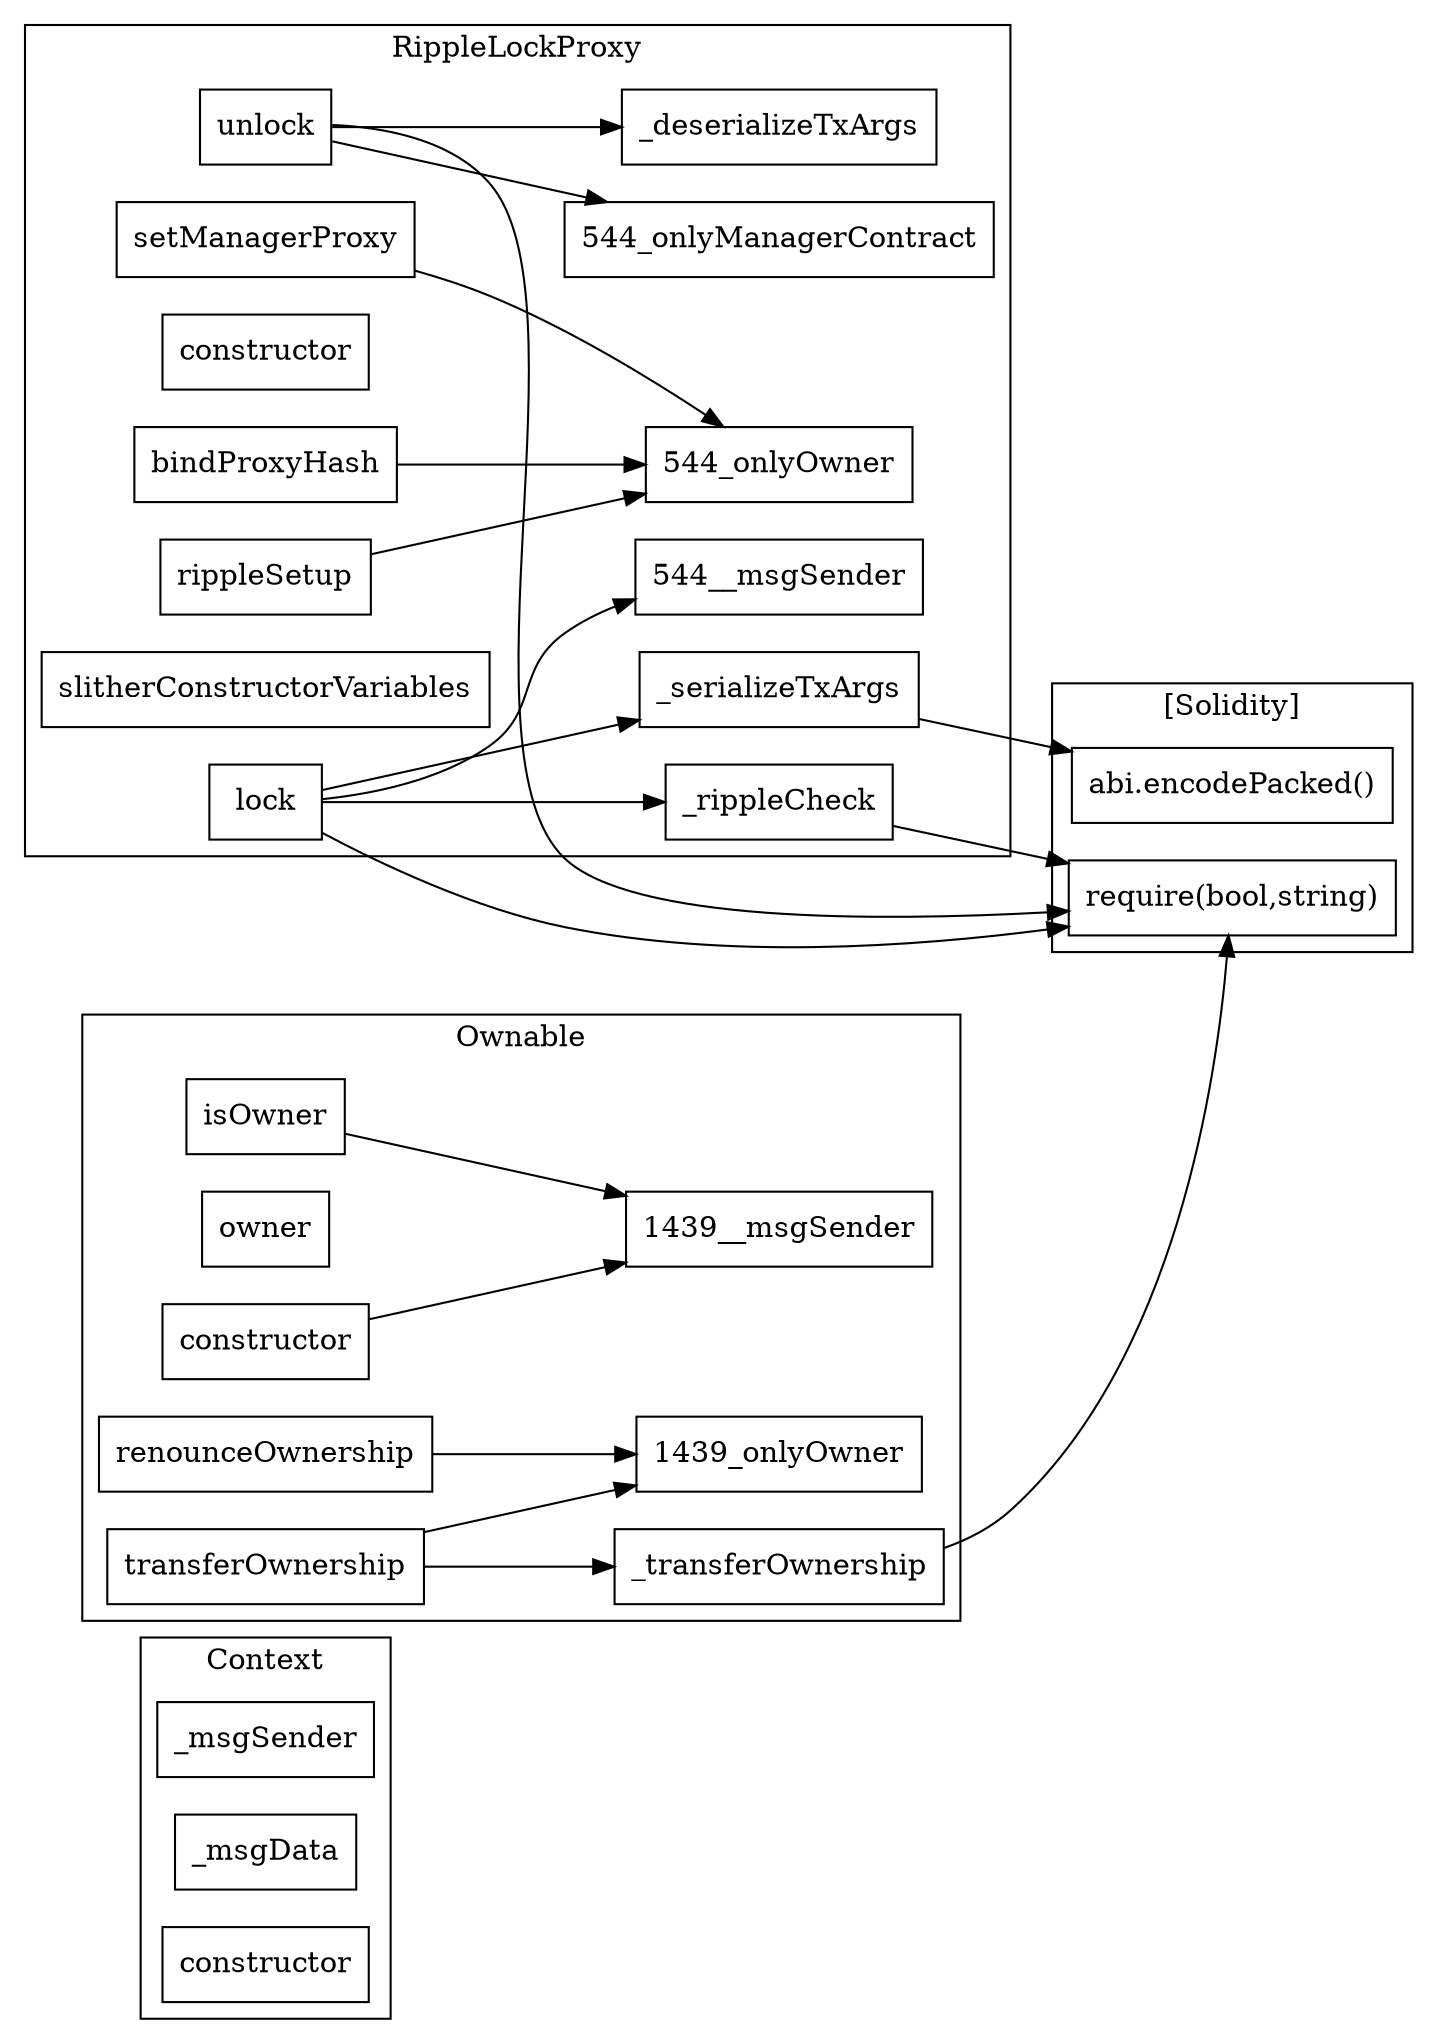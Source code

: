 strict digraph {
rankdir="LR"
node [shape=box]
subgraph cluster_2464_Context {
label = "Context"
"2464__msgSender" [label="_msgSender"]
"2464__msgData" [label="_msgData"]
"2464_constructor" [label="constructor"]
}subgraph cluster_544_RippleLockProxy {
label = "RippleLockProxy"
"544__deserializeTxArgs" [label="_deserializeTxArgs"]
"544__serializeTxArgs" [label="_serializeTxArgs"]
"544_unlock" [label="unlock"]
"544_rippleSetup" [label="rippleSetup"]
"544_constructor" [label="constructor"]
"544_setManagerProxy" [label="setManagerProxy"]
"544_bindProxyHash" [label="bindProxyHash"]
"544_slitherConstructorVariables" [label="slitherConstructorVariables"]
"544__rippleCheck" [label="_rippleCheck"]
"544_lock" [label="lock"]
"544_unlock" -> "544__deserializeTxArgs"
"544_unlock" -> "544_onlyManagerContract"
"544_setManagerProxy" -> "544_onlyOwner"
"544_rippleSetup" -> "544_onlyOwner"
"544_lock" -> "544__serializeTxArgs"
"544_lock" -> "544__rippleCheck"
"544_lock" -> "544__msgSender"
"544_bindProxyHash" -> "544_onlyOwner"
}subgraph cluster_1439_Ownable {
label = "Ownable"
"1439_isOwner" [label="isOwner"]
"1439_owner" [label="owner"]
"1439_renounceOwnership" [label="renounceOwnership"]
"1439_transferOwnership" [label="transferOwnership"]
"1439__transferOwnership" [label="_transferOwnership"]
"1439_constructor" [label="constructor"]
"1439_transferOwnership" -> "1439__transferOwnership"
"1439_constructor" -> "1439__msgSender"
"1439_transferOwnership" -> "1439_onlyOwner"
"1439_renounceOwnership" -> "1439_onlyOwner"
"1439_isOwner" -> "1439__msgSender"
}subgraph cluster_solidity {
label = "[Solidity]"
"abi.encodePacked()" 
"require(bool,string)" 
"544_unlock" -> "require(bool,string)"
"1439__transferOwnership" -> "require(bool,string)"
"544__rippleCheck" -> "require(bool,string)"
"544_lock" -> "require(bool,string)"
"544__serializeTxArgs" -> "abi.encodePacked()"
}
}